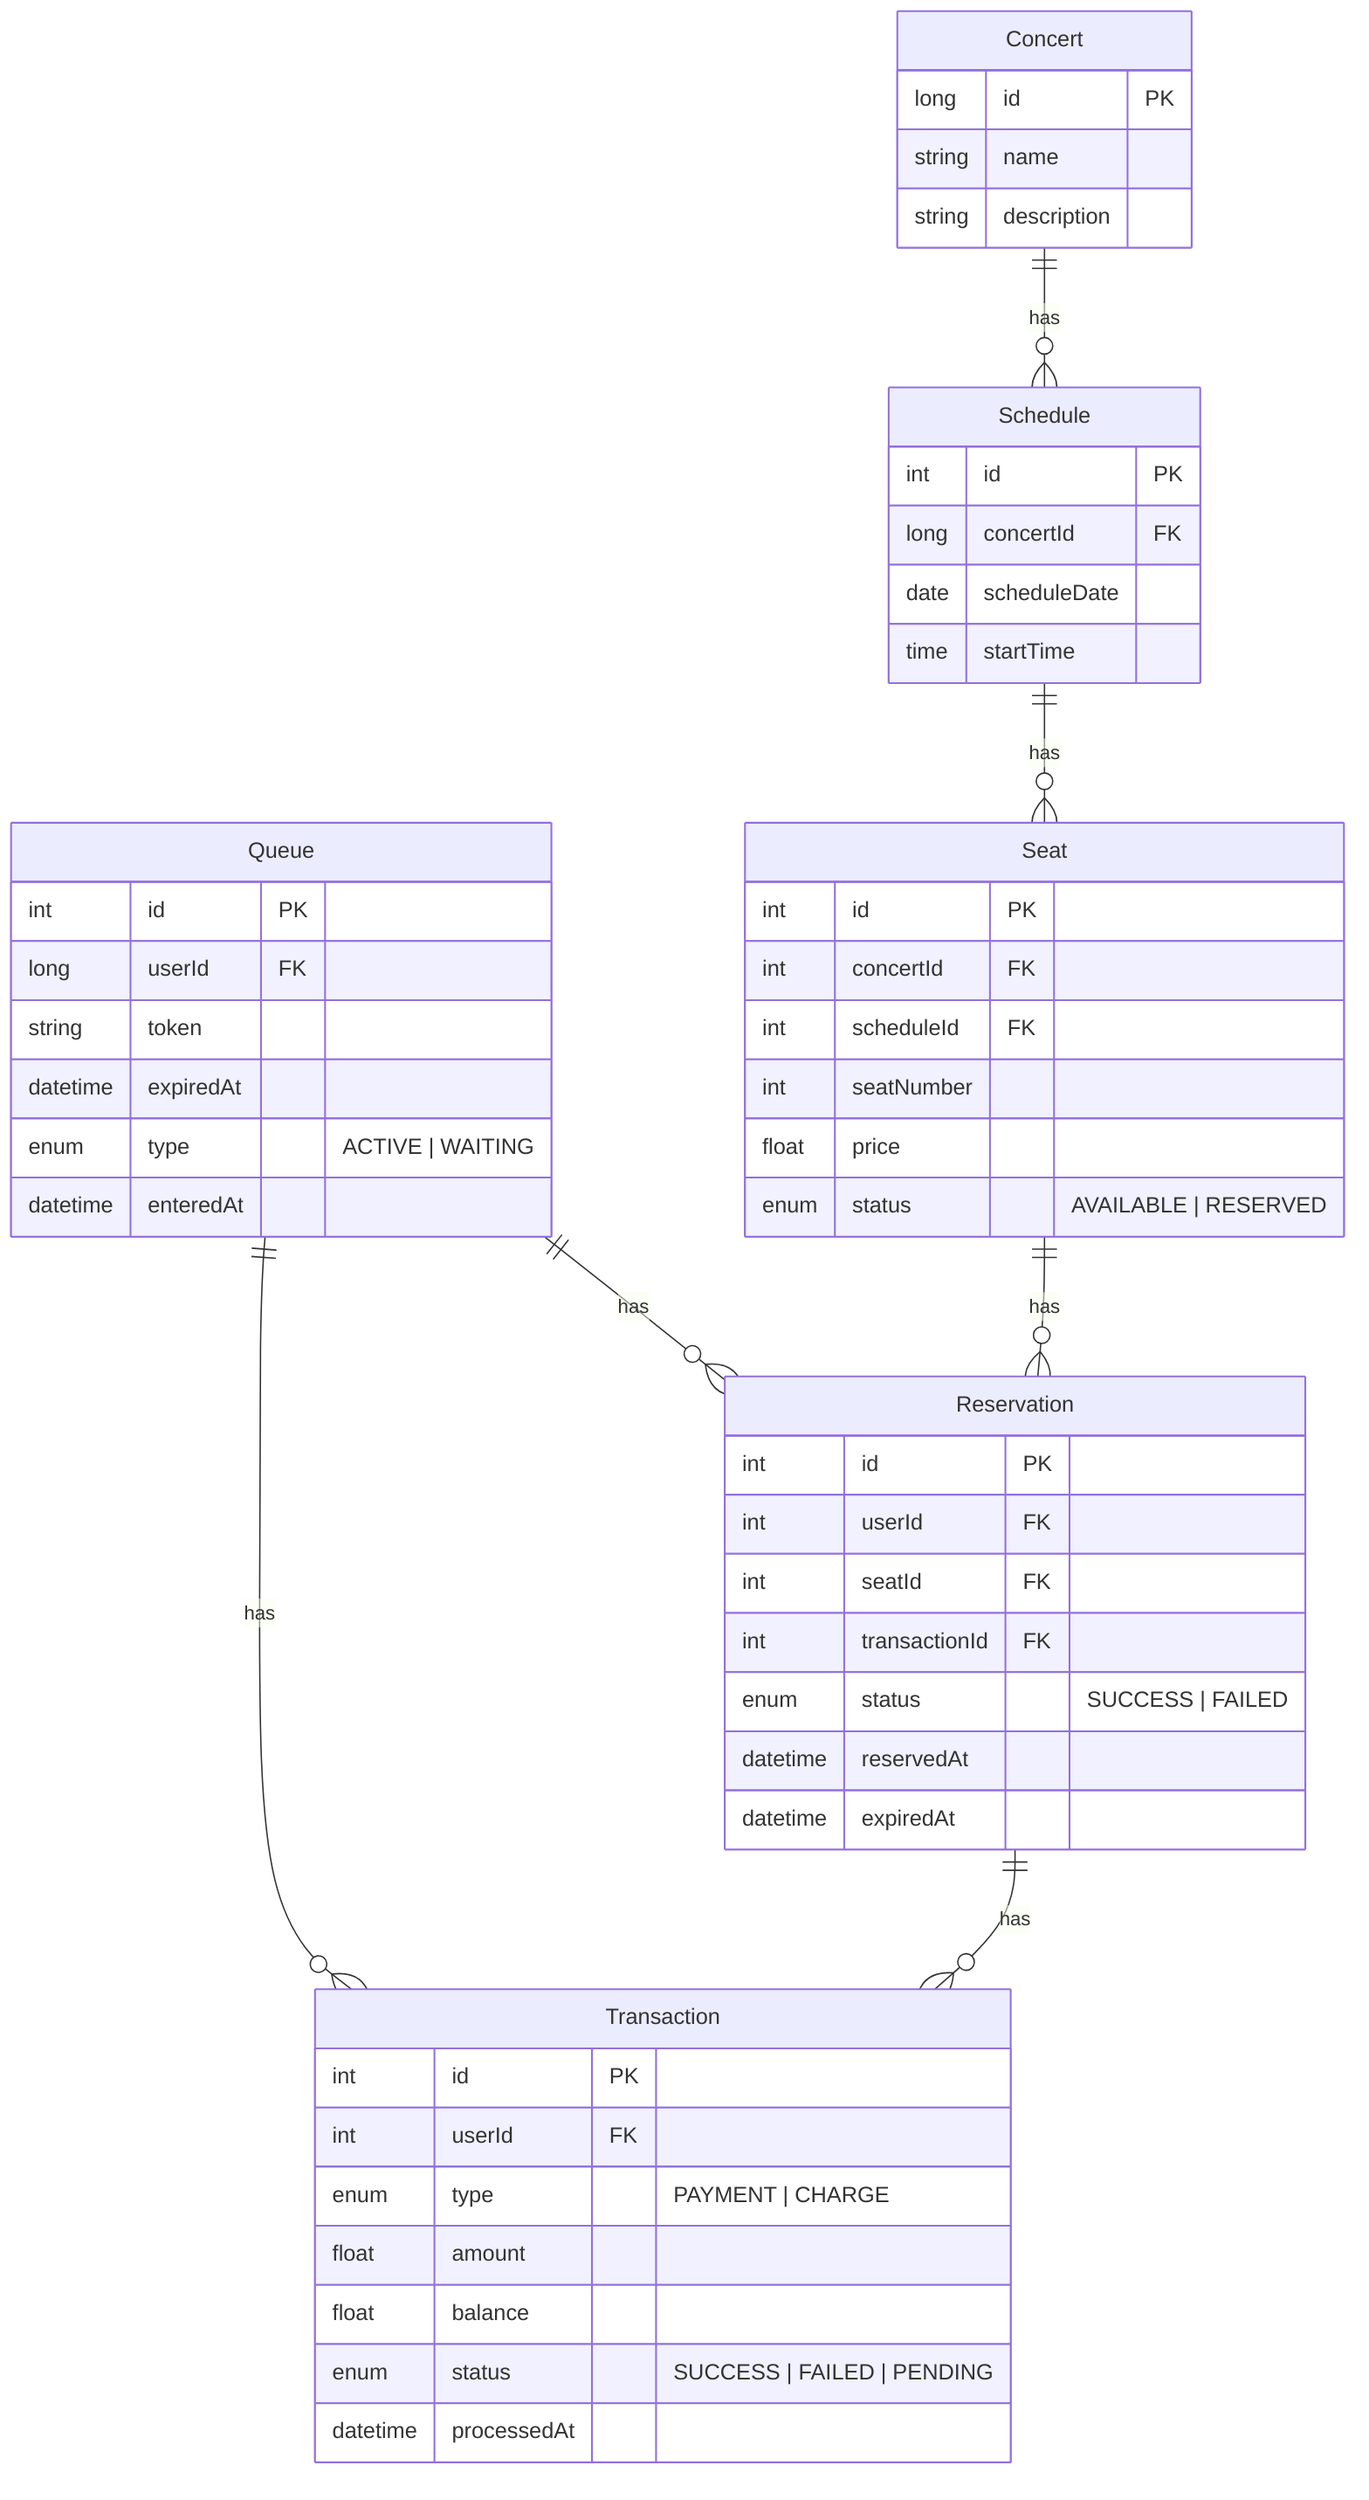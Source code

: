 erDiagram
    Queue ||--o{ Reservation : has
    Queue ||--o{ Transaction : has

    Queue {
        int id PK
        long userId FK
        string token
        datetime expiredAt
        enum type "ACTIVE | WAITING"
        datetime enteredAt
    }

    Concert ||--o{ Schedule : has
    Concert {
        long id PK
        string name
        string description
    }

    Schedule ||--o{ Seat : has
    Schedule {
        int id PK
        long concertId FK
        date scheduleDate
        time startTime
    }

    Seat ||--o{ Reservation : has
    Seat {
        int id PK
        int concertId FK
        int scheduleId FK
        int seatNumber
        float price
        enum status "AVAILABLE | RESERVED"
    }

    Reservation ||--o{ Transaction : has
    Reservation {
        int id PK
        int userId FK
        int seatId FK
        int transactionId FK
        enum status "SUCCESS | FAILED"
        datetime reservedAt
        datetime expiredAt
    }

    Transaction {
        int id PK
        int userId FK
        enum type "PAYMENT | CHARGE"
        float amount
        float balance
        enum status "SUCCESS | FAILED | PENDING"
        datetime processedAt
    }